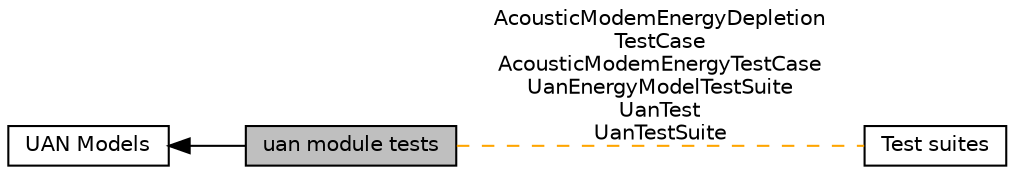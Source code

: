 digraph "uan module tests"
{
  edge [fontname="Helvetica",fontsize="10",labelfontname="Helvetica",labelfontsize="10"];
  node [fontname="Helvetica",fontsize="10",shape=box];
  rankdir=LR;
  Node2 [label="UAN Models",height=0.2,width=0.4,color="black", fillcolor="white", style="filled",URL="$group__uan.html",tooltip="This section documents the API of the ns-3 UAN module."];
  Node3 [label="Test suites",height=0.2,width=0.4,color="black", fillcolor="white", style="filled",URL="$group__tests.html",tooltip="All test suites."];
  Node1 [label="uan module tests",height=0.2,width=0.4,color="black", fillcolor="grey75", style="filled", fontcolor="black",tooltip=" "];
  Node2->Node1 [shape=plaintext, dir="back", style="solid"];
  Node1->Node3 [shape=plaintext, label="AcousticModemEnergyDepletion\lTestCase\nAcousticModemEnergyTestCase\nUanEnergyModelTestSuite\nUanTest\nUanTestSuite", color="orange", dir="none", style="dashed"];
}

